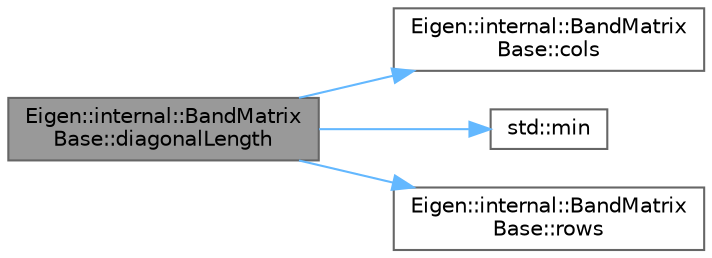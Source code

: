digraph "Eigen::internal::BandMatrixBase::diagonalLength"
{
 // LATEX_PDF_SIZE
  bgcolor="transparent";
  edge [fontname=Helvetica,fontsize=10,labelfontname=Helvetica,labelfontsize=10];
  node [fontname=Helvetica,fontsize=10,shape=box,height=0.2,width=0.4];
  rankdir="LR";
  Node1 [id="Node000001",label="Eigen::internal::BandMatrix\lBase::diagonalLength",height=0.2,width=0.4,color="gray40", fillcolor="grey60", style="filled", fontcolor="black",tooltip=" "];
  Node1 -> Node2 [id="edge1_Node000001_Node000002",color="steelblue1",style="solid",tooltip=" "];
  Node2 [id="Node000002",label="Eigen::internal::BandMatrix\lBase::cols",height=0.2,width=0.4,color="grey40", fillcolor="white", style="filled",URL="$class_eigen_1_1internal_1_1_band_matrix_base.html#a7b0b45c7351847696c911ce8aa2abbdb",tooltip=" "];
  Node1 -> Node3 [id="edge2_Node000001_Node000003",color="steelblue1",style="solid",tooltip=" "];
  Node3 [id="Node000003",label="std::min",height=0.2,width=0.4,color="grey40", fillcolor="white", style="filled",URL="$namespacestd.html#ac7b9885417769949d76890454b6d072e",tooltip=" "];
  Node1 -> Node4 [id="edge3_Node000001_Node000004",color="steelblue1",style="solid",tooltip=" "];
  Node4 [id="Node000004",label="Eigen::internal::BandMatrix\lBase::rows",height=0.2,width=0.4,color="grey40", fillcolor="white", style="filled",URL="$class_eigen_1_1internal_1_1_band_matrix_base.html#a8141320ba8df384426c298b32b000d8e",tooltip=" "];
}
